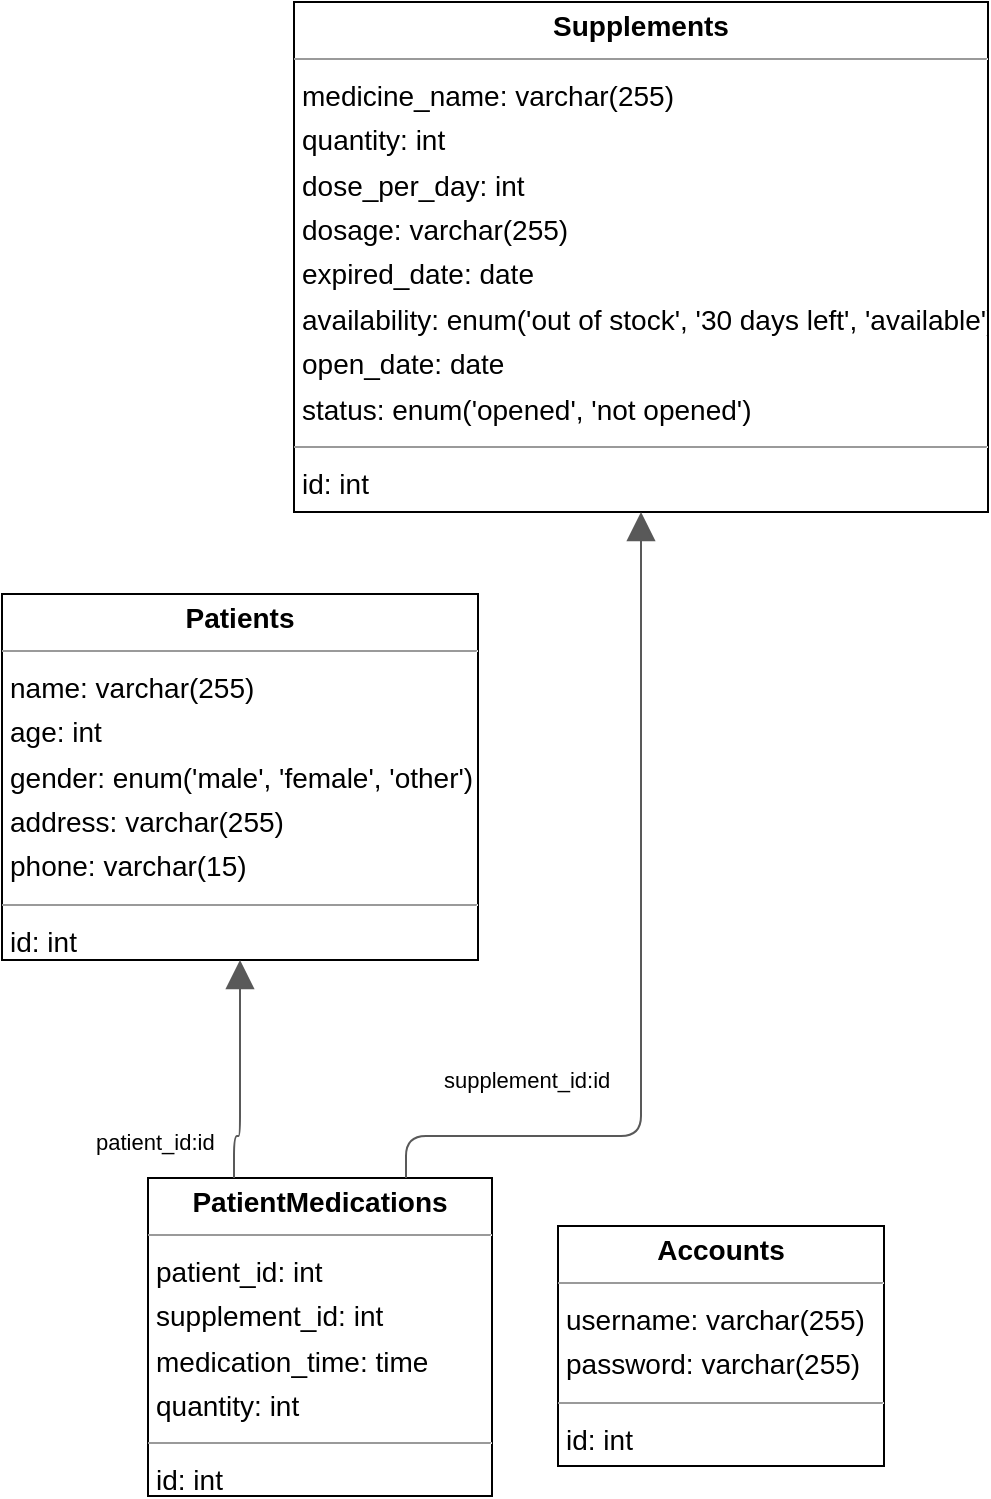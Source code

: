 <mxGraphModel dx="0" dy="0" grid="1" gridSize="10" guides="1" tooltips="1" connect="1" arrows="1" fold="1" page="0" pageScale="1" background="none" math="0" shadow="0">
  <root>
    <mxCell id="0" />
    <mxCell id="1" parent="0" />
    <mxCell id="node1" parent="1" vertex="1" value="&lt;p style=&quot;margin:0px;margin-top:4px;text-align:center;&quot;&gt;&lt;b&gt;Accounts&lt;/b&gt;&lt;/p&gt;&lt;hr size=&quot;1&quot;/&gt;&lt;p style=&quot;margin:0 0 0 4px;line-height:1.6;&quot;&gt; username: varchar(255)&lt;br/&gt; password: varchar(255)&lt;/p&gt;&lt;hr size=&quot;1&quot;/&gt;&lt;p style=&quot;margin:0 0 0 4px;line-height:1.6;&quot;&gt; id: int&lt;/p&gt;" style="verticalAlign=top;align=left;overflow=fill;fontSize=14;fontFamily=Helvetica;html=1;rounded=0;shadow=0;comic=0;labelBackgroundColor=none;strokeWidth=1;">
      <mxGeometry x="104" y="485" width="163" height="120" as="geometry" />
    </mxCell>
    <mxCell id="node0" parent="1" vertex="1" value="&lt;p style=&quot;margin:0px;margin-top:4px;text-align:center;&quot;&gt;&lt;b&gt;PatientMedications&lt;/b&gt;&lt;/p&gt;&lt;hr size=&quot;1&quot;/&gt;&lt;p style=&quot;margin:0 0 0 4px;line-height:1.6;&quot;&gt; patient_id: int&lt;br/&gt; supplement_id: int&lt;br/&gt; medication_time: time&lt;br/&gt; quantity: int&lt;/p&gt;&lt;hr size=&quot;1&quot;/&gt;&lt;p style=&quot;margin:0 0 0 4px;line-height:1.6;&quot;&gt; id: int&lt;/p&gt;" style="verticalAlign=top;align=left;overflow=fill;fontSize=14;fontFamily=Helvetica;html=1;rounded=0;shadow=0;comic=0;labelBackgroundColor=none;strokeWidth=1;">
      <mxGeometry x="-101" y="461" width="172" height="159" as="geometry" />
    </mxCell>
    <mxCell id="node3" parent="1" vertex="1" value="&lt;p style=&quot;margin:0px;margin-top:4px;text-align:center;&quot;&gt;&lt;b&gt;Patients&lt;/b&gt;&lt;/p&gt;&lt;hr size=&quot;1&quot;/&gt;&lt;p style=&quot;margin:0 0 0 4px;line-height:1.6;&quot;&gt; name: varchar(255)&lt;br/&gt; age: int&lt;br/&gt; gender: enum(&amp;#39;male&amp;#39;, &amp;#39;female&amp;#39;, &amp;#39;other&amp;#39;)&lt;br/&gt; address: varchar(255)&lt;br/&gt; phone: varchar(15)&lt;/p&gt;&lt;hr size=&quot;1&quot;/&gt;&lt;p style=&quot;margin:0 0 0 4px;line-height:1.6;&quot;&gt; id: int&lt;/p&gt;" style="verticalAlign=top;align=left;overflow=fill;fontSize=14;fontFamily=Helvetica;html=1;rounded=0;shadow=0;comic=0;labelBackgroundColor=none;strokeWidth=1;">
      <mxGeometry x="-174" y="169" width="238" height="183" as="geometry" />
    </mxCell>
    <mxCell id="node2" parent="1" vertex="1" value="&lt;p style=&quot;margin:0px;margin-top:4px;text-align:center;&quot;&gt;&lt;b&gt;Supplements&lt;/b&gt;&lt;/p&gt;&lt;hr size=&quot;1&quot;/&gt;&lt;p style=&quot;margin:0 0 0 4px;line-height:1.6;&quot;&gt; medicine_name: varchar(255)&lt;br/&gt; quantity: int&lt;br/&gt; dose_per_day: int&lt;br/&gt; dosage: varchar(255)&lt;br/&gt; expired_date: date&lt;br/&gt; availability: enum(&amp;#39;out of stock&amp;#39;, &amp;#39;30 days left&amp;#39;, &amp;#39;available&amp;#39;)&lt;br/&gt; open_date: date&lt;br/&gt; status: enum(&amp;#39;opened&amp;#39;, &amp;#39;not opened&amp;#39;)&lt;/p&gt;&lt;hr size=&quot;1&quot;/&gt;&lt;p style=&quot;margin:0 0 0 4px;line-height:1.6;&quot;&gt; id: int&lt;/p&gt;" style="verticalAlign=top;align=left;overflow=fill;fontSize=14;fontFamily=Helvetica;html=1;rounded=0;shadow=0;comic=0;labelBackgroundColor=none;strokeWidth=1;">
      <mxGeometry x="-28" y="-127" width="347" height="255" as="geometry" />
    </mxCell>
    <mxCell id="edge0" edge="1" value="" parent="1" source="node0" target="node3" style="html=1;rounded=1;edgeStyle=orthogonalEdgeStyle;dashed=0;startArrow=none;endArrow=block;endSize=12;strokeColor=#595959;exitX=0.250;exitY=0.000;exitDx=0;exitDy=0;entryX=0.500;entryY=1.000;entryDx=0;entryDy=0;">
      <mxGeometry width="50" height="50" relative="1" as="geometry">
        <Array as="points">
          <mxPoint x="-58" y="440" />
          <mxPoint x="-55" y="440" />
        </Array>
      </mxGeometry>
    </mxCell>
    <mxCell id="label2" parent="edge0" vertex="1" connectable="0" value="patient_id:id" style="edgeLabel;resizable=0;html=1;align=left;verticalAlign=top;strokeColor=default;">
      <mxGeometry x="-129" y="430" as="geometry" />
    </mxCell>
    <mxCell id="edge1" edge="1" value="" parent="1" source="node0" target="node2" style="html=1;rounded=1;edgeStyle=orthogonalEdgeStyle;dashed=0;startArrow=none;endArrow=block;endSize=12;strokeColor=#595959;exitX=0.750;exitY=0.000;exitDx=0;exitDy=0;entryX=0.500;entryY=1.000;entryDx=0;entryDy=0;">
      <mxGeometry width="50" height="50" relative="1" as="geometry">
        <Array as="points">
          <mxPoint x="28" y="440" />
          <mxPoint x="145" y="440" />
        </Array>
      </mxGeometry>
    </mxCell>
    <mxCell id="label8" parent="edge1" vertex="1" connectable="0" value="supplement_id:id" style="edgeLabel;resizable=0;html=1;align=left;verticalAlign=top;strokeColor=default;">
      <mxGeometry x="45" y="399" as="geometry" />
    </mxCell>
  </root>
</mxGraphModel>
